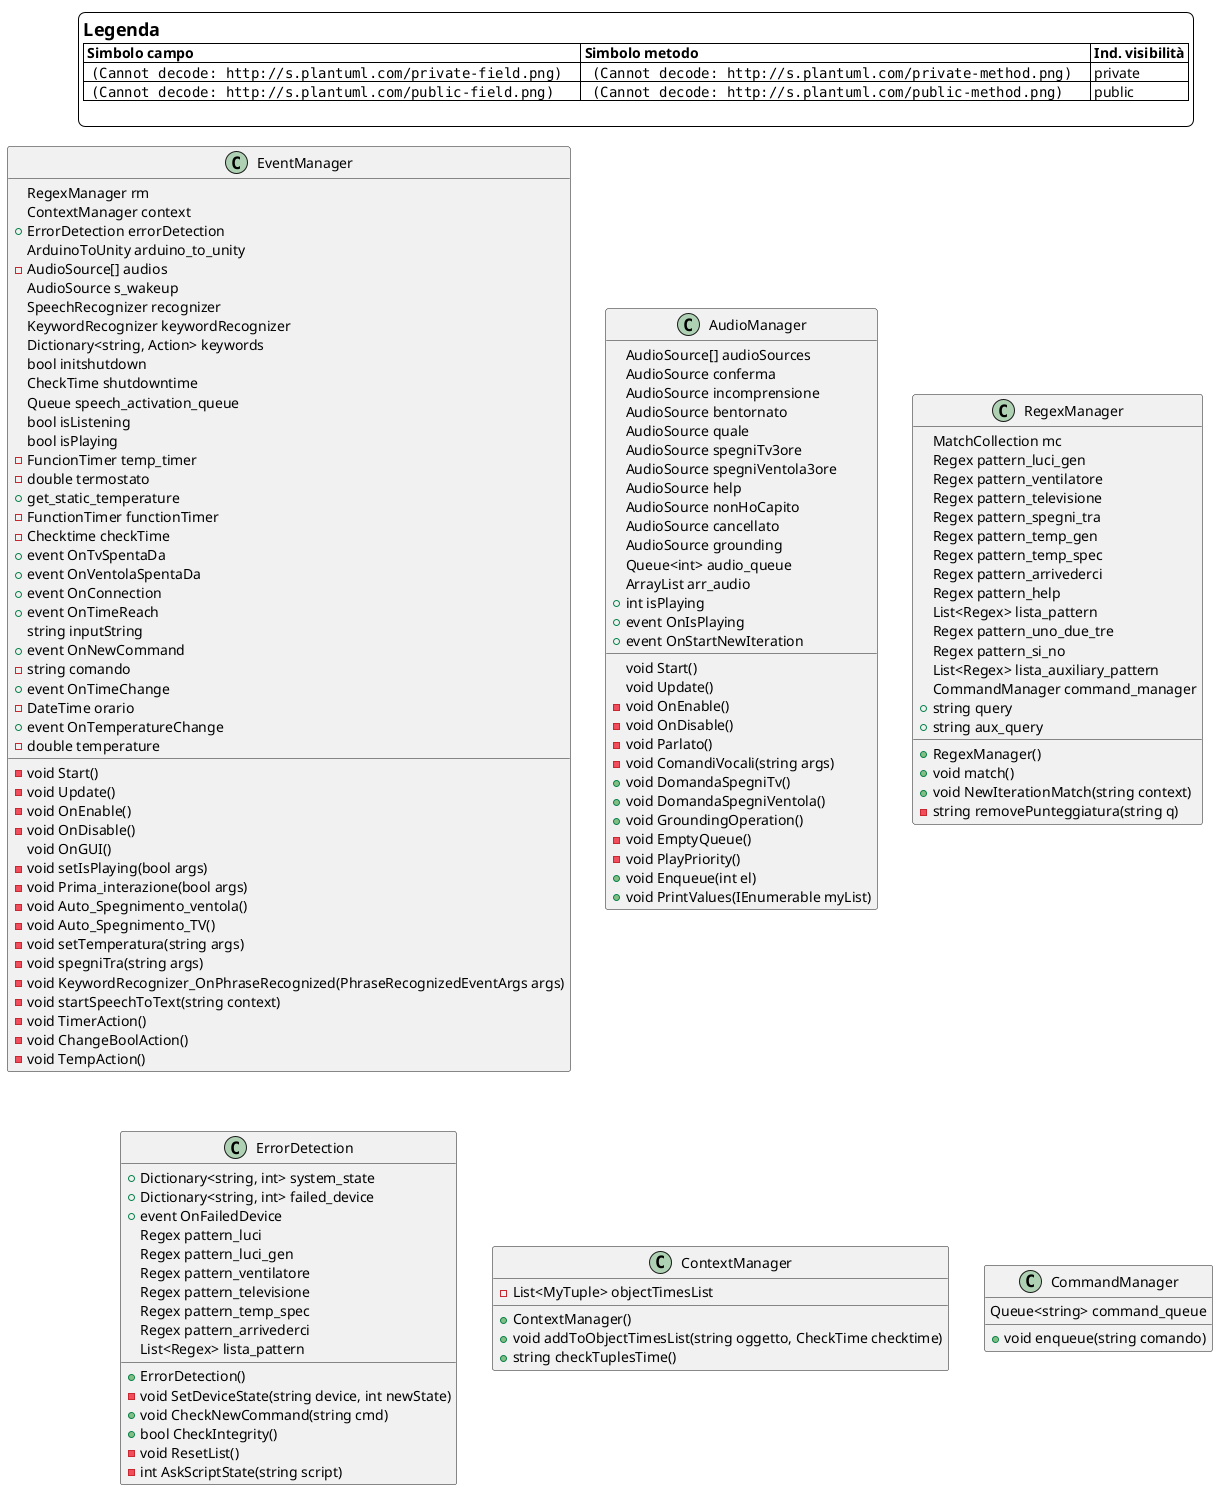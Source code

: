 @startuml

skinparam legendBackgroundColor #ffffff

legend top right
=Legenda
|= Simbolo campo |= Simbolo metodo |= Ind. visibilità |
|  <img:http://s.plantuml.com/private-field.png>     |   <img:http://s.plantuml.com/private-method.png>     | private |
|  <img:http://s.plantuml.com/public-field.png>     |   <img:http://s.plantuml.com/public-method.png>     | public |

endlegend

class EventManager {

    RegexManager rm
    ContextManager context
    + ErrorDetection errorDetection
    ArduinoToUnity arduino_to_unity
    - AudioSource[] audios
    AudioSource s_wakeup
    SpeechRecognizer recognizer
    KeywordRecognizer keywordRecognizer
    Dictionary<string, Action> keywords
    bool initshutdown
    CheckTime shutdowntime
    Queue speech_activation_queue
    bool isListening
    bool isPlaying
    - FuncionTimer temp_timer
    - double termostato
    + get_static_temperature
    - FunctionTimer functionTimer
    - Checktime checkTime
    + event OnTvSpentaDa
    + event OnVentolaSpentaDa
    + event OnConnection
    + event OnTimeReach
    string inputString
    + event OnNewCommand
    - string comando
    + event OnTimeChange
    - DateTime orario
    + event OnTemperatureChange
    - double temperature

    - void Start()
    - void Update()
    - void OnEnable()
    - void OnDisable()
    void OnGUI()
    - void setIsPlaying(bool args)
    - void Prima_interazione(bool args)
    - void Auto_Spegnimento_ventola()
    - void Auto_Spegnimento_TV()
    - void setTemperatura(string args)
    - void spegniTra(string args)
    - void KeywordRecognizer_OnPhraseRecognized(PhraseRecognizedEventArgs args)
    - void startSpeechToText(string context)
    - void TimerAction()
    - void ChangeBoolAction()
    - void TempAction()

}



class AudioManager {

    AudioSource[] audioSources
    AudioSource conferma
    AudioSource incomprensione
    AudioSource bentornato
    AudioSource quale
    AudioSource spegniTv3ore
    AudioSource spegniVentola3ore
    AudioSource help
    AudioSource nonHoCapito
    AudioSource cancellato
    AudioSource grounding
    Queue<int> audio_queue
    ArrayList arr_audio
    + int isPlaying
    + event OnIsPlaying
    + event OnStartNewIteration

    void Start()
    void Update()
    - void OnEnable()
    - void OnDisable()
    - void Parlato()
    - void ComandiVocali(string args)
    + void DomandaSpegniTv()
    + void DomandaSpegniVentola()
    + void GroundingOperation()
    - void EmptyQueue()
    - void PlayPriority()
    + void Enqueue(int el)
    + void PrintValues(IEnumerable myList)

}

class RegexManager {

    MatchCollection mc
    Regex pattern_luci_gen
    Regex pattern_ventilatore
    Regex pattern_televisione
    Regex pattern_spegni_tra
    Regex pattern_temp_gen
    Regex pattern_temp_spec
    Regex pattern_arrivederci
    Regex pattern_help
    List<Regex> lista_pattern
    Regex pattern_uno_due_tre
    Regex pattern_si_no
    List<Regex> lista_auxiliary_pattern
    CommandManager command_manager
    + string query
    + string aux_query

    + RegexManager()
    + void match()
    + void NewIterationMatch(string context)
    - string removePunteggiatura(string q)
}

class ErrorDetection {

    + Dictionary<string, int> system_state
    + Dictionary<string, int> failed_device
    + event OnFailedDevice
    Regex pattern_luci
    Regex pattern_luci_gen
    Regex pattern_ventilatore
    Regex pattern_televisione
    Regex pattern_temp_spec
    Regex pattern_arrivederci
    List<Regex> lista_pattern

    + ErrorDetection()
    - void SetDeviceState(string device, int newState)
    + void CheckNewCommand(string cmd)
    + bool CheckIntegrity()
    - void ResetList()
    - int AskScriptState(string script)
}

class ContextManager {

    - List<MyTuple> objectTimesList

    + ContextManager()
    + void addToObjectTimesList(string oggetto, CheckTime checktime)
    + string checkTuplesTime()

}

class CommandManager {

    Queue<string> command_queue

    + void enqueue(string comando)

}



@enduml